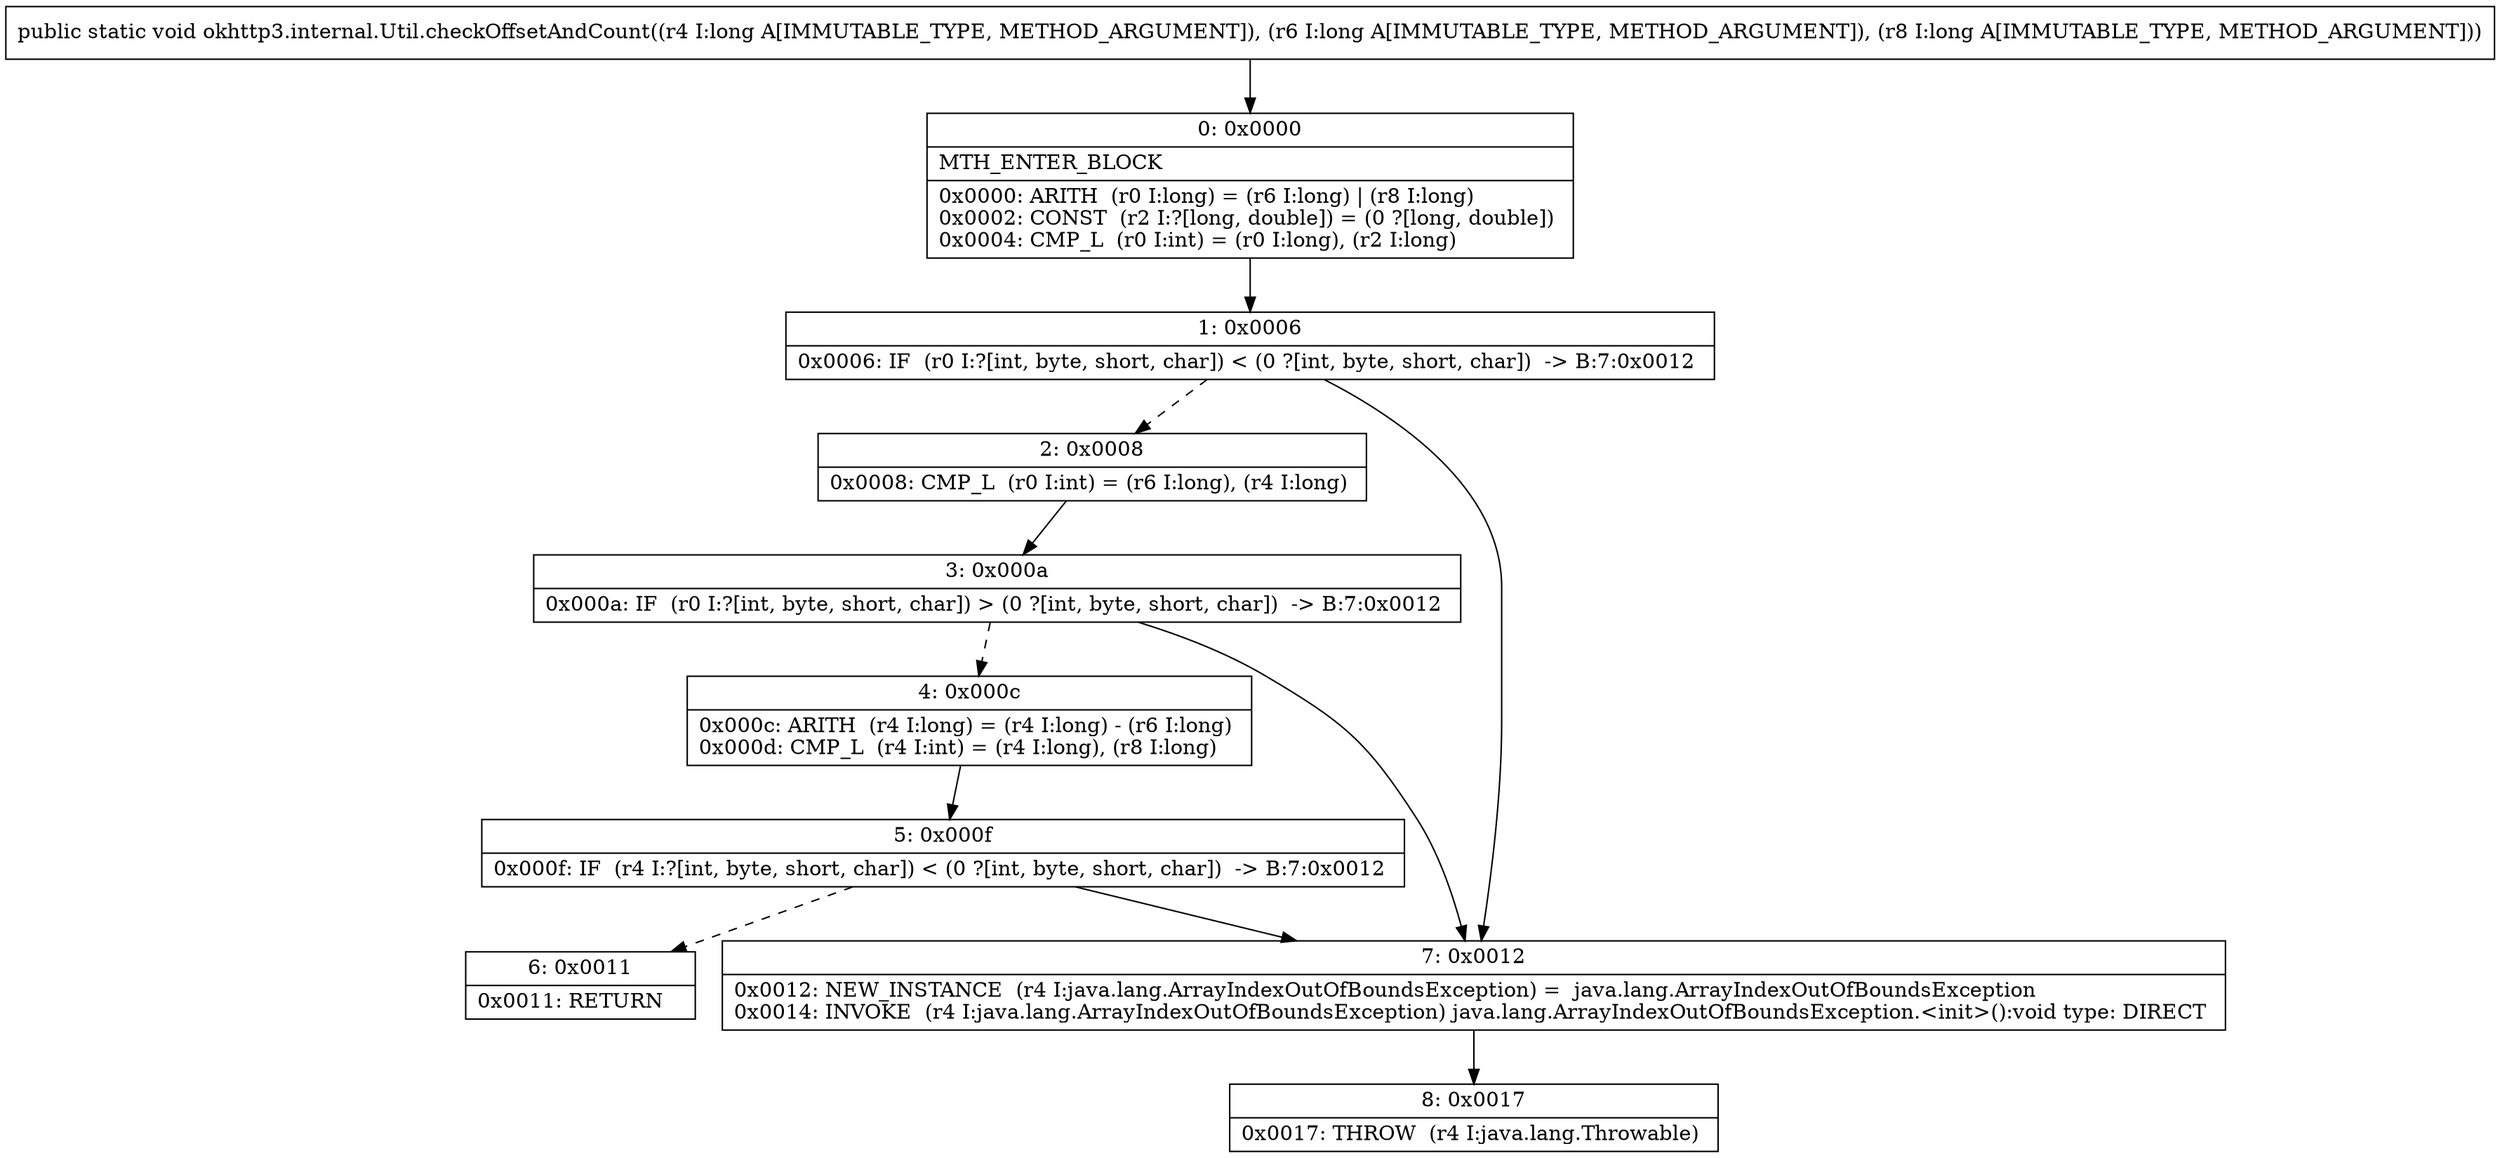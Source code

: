 digraph "CFG forokhttp3.internal.Util.checkOffsetAndCount(JJJ)V" {
Node_0 [shape=record,label="{0\:\ 0x0000|MTH_ENTER_BLOCK\l|0x0000: ARITH  (r0 I:long) = (r6 I:long) \| (r8 I:long) \l0x0002: CONST  (r2 I:?[long, double]) = (0 ?[long, double]) \l0x0004: CMP_L  (r0 I:int) = (r0 I:long), (r2 I:long) \l}"];
Node_1 [shape=record,label="{1\:\ 0x0006|0x0006: IF  (r0 I:?[int, byte, short, char]) \< (0 ?[int, byte, short, char])  \-\> B:7:0x0012 \l}"];
Node_2 [shape=record,label="{2\:\ 0x0008|0x0008: CMP_L  (r0 I:int) = (r6 I:long), (r4 I:long) \l}"];
Node_3 [shape=record,label="{3\:\ 0x000a|0x000a: IF  (r0 I:?[int, byte, short, char]) \> (0 ?[int, byte, short, char])  \-\> B:7:0x0012 \l}"];
Node_4 [shape=record,label="{4\:\ 0x000c|0x000c: ARITH  (r4 I:long) = (r4 I:long) \- (r6 I:long) \l0x000d: CMP_L  (r4 I:int) = (r4 I:long), (r8 I:long) \l}"];
Node_5 [shape=record,label="{5\:\ 0x000f|0x000f: IF  (r4 I:?[int, byte, short, char]) \< (0 ?[int, byte, short, char])  \-\> B:7:0x0012 \l}"];
Node_6 [shape=record,label="{6\:\ 0x0011|0x0011: RETURN   \l}"];
Node_7 [shape=record,label="{7\:\ 0x0012|0x0012: NEW_INSTANCE  (r4 I:java.lang.ArrayIndexOutOfBoundsException) =  java.lang.ArrayIndexOutOfBoundsException \l0x0014: INVOKE  (r4 I:java.lang.ArrayIndexOutOfBoundsException) java.lang.ArrayIndexOutOfBoundsException.\<init\>():void type: DIRECT \l}"];
Node_8 [shape=record,label="{8\:\ 0x0017|0x0017: THROW  (r4 I:java.lang.Throwable) \l}"];
MethodNode[shape=record,label="{public static void okhttp3.internal.Util.checkOffsetAndCount((r4 I:long A[IMMUTABLE_TYPE, METHOD_ARGUMENT]), (r6 I:long A[IMMUTABLE_TYPE, METHOD_ARGUMENT]), (r8 I:long A[IMMUTABLE_TYPE, METHOD_ARGUMENT])) }"];
MethodNode -> Node_0;
Node_0 -> Node_1;
Node_1 -> Node_2[style=dashed];
Node_1 -> Node_7;
Node_2 -> Node_3;
Node_3 -> Node_4[style=dashed];
Node_3 -> Node_7;
Node_4 -> Node_5;
Node_5 -> Node_6[style=dashed];
Node_5 -> Node_7;
Node_7 -> Node_8;
}

